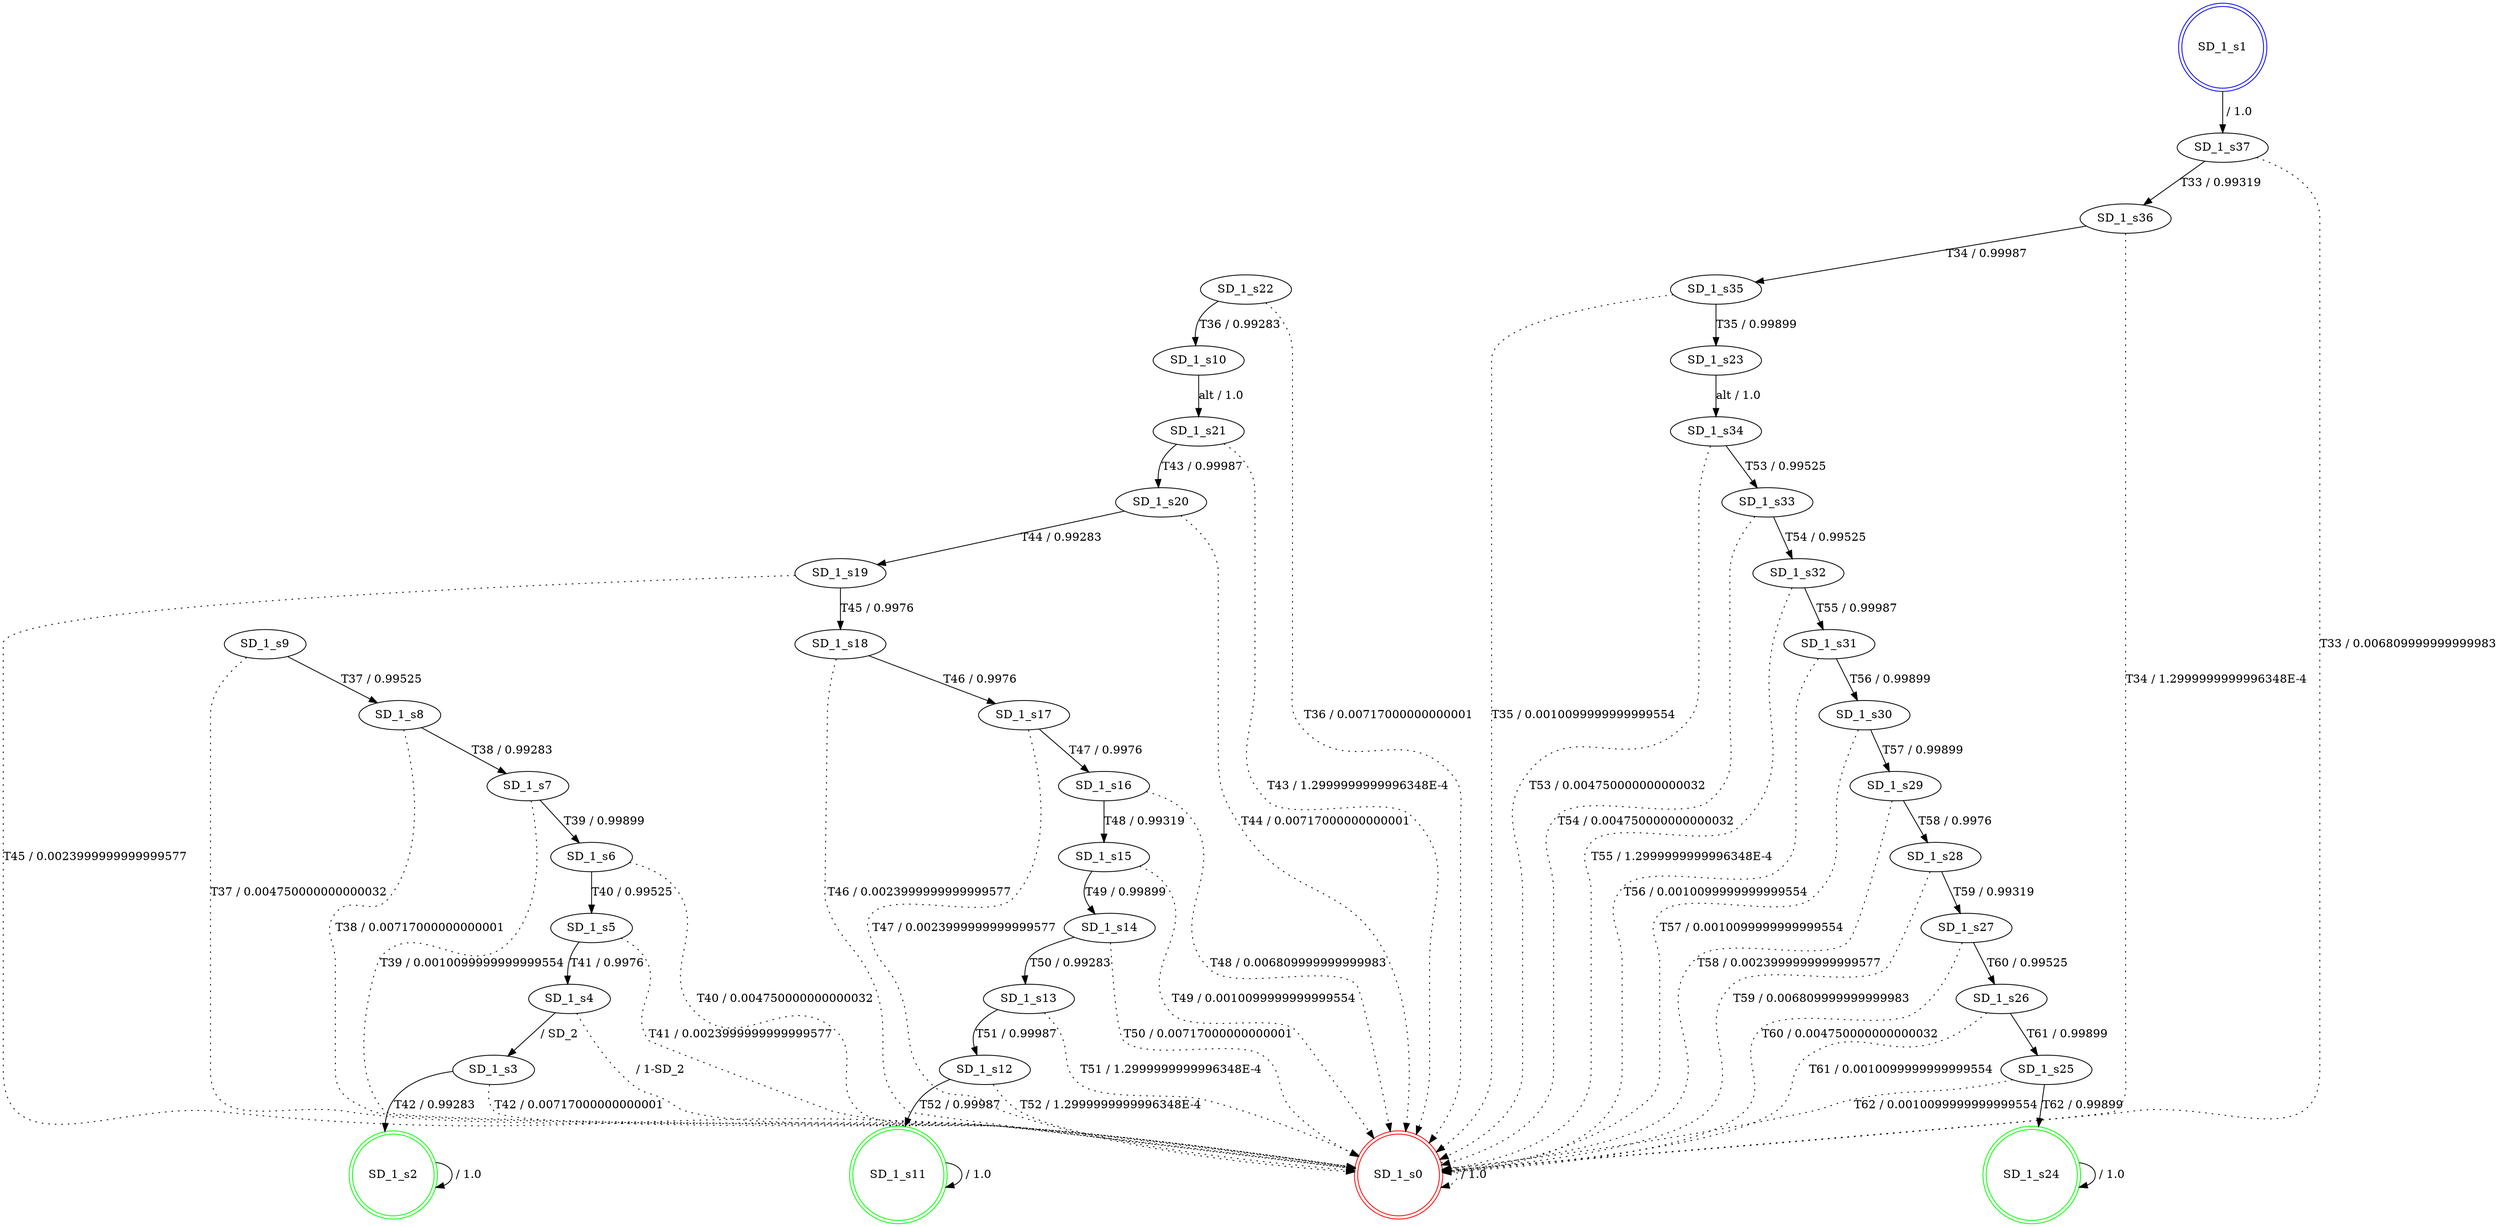 digraph graphname {
SD_1_s0 [label="SD_1_s0",color=red,shape=doublecircle ];
SD_1_s1 [label="SD_1_s1",color=blue,shape=doublecircle ];
SD_1_s2 [label="SD_1_s2",color=green,shape=doublecircle ];
SD_1_s3 [label="SD_1_s3" ];
SD_1_s4 [label="SD_1_s4" ];
SD_1_s5 [label="SD_1_s5" ];
SD_1_s6 [label="SD_1_s6" ];
SD_1_s7 [label="SD_1_s7" ];
SD_1_s8 [label="SD_1_s8" ];
SD_1_s9 [label="SD_1_s9" ];
SD_1_s10 [label="SD_1_s10" ];
SD_1_s11 [label="SD_1_s11",color=green,shape=doublecircle ];
SD_1_s12 [label="SD_1_s12" ];
SD_1_s13 [label="SD_1_s13" ];
SD_1_s14 [label="SD_1_s14" ];
SD_1_s15 [label="SD_1_s15" ];
SD_1_s16 [label="SD_1_s16" ];
SD_1_s17 [label="SD_1_s17" ];
SD_1_s18 [label="SD_1_s18" ];
SD_1_s19 [label="SD_1_s19" ];
SD_1_s20 [label="SD_1_s20" ];
SD_1_s21 [label="SD_1_s21" ];
SD_1_s22 [label="SD_1_s22" ];
SD_1_s23 [label="SD_1_s23" ];
SD_1_s24 [label="SD_1_s24",color=green,shape=doublecircle ];
SD_1_s25 [label="SD_1_s25" ];
SD_1_s26 [label="SD_1_s26" ];
SD_1_s27 [label="SD_1_s27" ];
SD_1_s28 [label="SD_1_s28" ];
SD_1_s29 [label="SD_1_s29" ];
SD_1_s30 [label="SD_1_s30" ];
SD_1_s31 [label="SD_1_s31" ];
SD_1_s32 [label="SD_1_s32" ];
SD_1_s33 [label="SD_1_s33" ];
SD_1_s34 [label="SD_1_s34" ];
SD_1_s35 [label="SD_1_s35" ];
SD_1_s36 [label="SD_1_s36" ];
SD_1_s37 [label="SD_1_s37" ];
SD_1_s0 -> SD_1_s0 [label=" / 1.0", style=dotted];
SD_1_s1 -> SD_1_s37 [label=" / 1.0"];
SD_1_s2 -> SD_1_s2 [label=" / 1.0"];
SD_1_s3 -> SD_1_s2 [label="T42 / 0.99283"];
SD_1_s3 -> SD_1_s0 [label="T42 / 0.00717000000000001", style=dotted];
SD_1_s4 -> SD_1_s3 [label=" / SD_2"];
SD_1_s4 -> SD_1_s0 [label=" / 1-SD_2", style=dotted];
SD_1_s5 -> SD_1_s4 [label="T41 / 0.9976"];
SD_1_s5 -> SD_1_s0 [label="T41 / 0.0023999999999999577", style=dotted];
SD_1_s6 -> SD_1_s5 [label="T40 / 0.99525"];
SD_1_s6 -> SD_1_s0 [label="T40 / 0.004750000000000032", style=dotted];
SD_1_s7 -> SD_1_s6 [label="T39 / 0.99899"];
SD_1_s7 -> SD_1_s0 [label="T39 / 0.0010099999999999554", style=dotted];
SD_1_s8 -> SD_1_s7 [label="T38 / 0.99283"];
SD_1_s8 -> SD_1_s0 [label="T38 / 0.00717000000000001", style=dotted];
SD_1_s9 -> SD_1_s8 [label="T37 / 0.99525"];
SD_1_s9 -> SD_1_s0 [label="T37 / 0.004750000000000032", style=dotted];
SD_1_s10 -> SD_1_s21 [label="alt / 1.0"];
SD_1_s11 -> SD_1_s11 [label=" / 1.0"];
SD_1_s12 -> SD_1_s11 [label="T52 / 0.99987"];
SD_1_s12 -> SD_1_s0 [label="T52 / 1.2999999999996348E-4", style=dotted];
SD_1_s13 -> SD_1_s12 [label="T51 / 0.99987"];
SD_1_s13 -> SD_1_s0 [label="T51 / 1.2999999999996348E-4", style=dotted];
SD_1_s14 -> SD_1_s13 [label="T50 / 0.99283"];
SD_1_s14 -> SD_1_s0 [label="T50 / 0.00717000000000001", style=dotted];
SD_1_s15 -> SD_1_s14 [label="T49 / 0.99899"];
SD_1_s15 -> SD_1_s0 [label="T49 / 0.0010099999999999554", style=dotted];
SD_1_s16 -> SD_1_s15 [label="T48 / 0.99319"];
SD_1_s16 -> SD_1_s0 [label="T48 / 0.006809999999999983", style=dotted];
SD_1_s17 -> SD_1_s16 [label="T47 / 0.9976"];
SD_1_s17 -> SD_1_s0 [label="T47 / 0.0023999999999999577", style=dotted];
SD_1_s18 -> SD_1_s17 [label="T46 / 0.9976"];
SD_1_s18 -> SD_1_s0 [label="T46 / 0.0023999999999999577", style=dotted];
SD_1_s19 -> SD_1_s18 [label="T45 / 0.9976"];
SD_1_s19 -> SD_1_s0 [label="T45 / 0.0023999999999999577", style=dotted];
SD_1_s20 -> SD_1_s19 [label="T44 / 0.99283"];
SD_1_s20 -> SD_1_s0 [label="T44 / 0.00717000000000001", style=dotted];
SD_1_s21 -> SD_1_s20 [label="T43 / 0.99987"];
SD_1_s21 -> SD_1_s0 [label="T43 / 1.2999999999996348E-4", style=dotted];
SD_1_s22 -> SD_1_s10 [label="T36 / 0.99283"];
SD_1_s22 -> SD_1_s0 [label="T36 / 0.00717000000000001", style=dotted];
SD_1_s23 -> SD_1_s34 [label="alt / 1.0"];
SD_1_s24 -> SD_1_s24 [label=" / 1.0"];
SD_1_s25 -> SD_1_s24 [label="T62 / 0.99899"];
SD_1_s25 -> SD_1_s0 [label="T62 / 0.0010099999999999554", style=dotted];
SD_1_s26 -> SD_1_s25 [label="T61 / 0.99899"];
SD_1_s26 -> SD_1_s0 [label="T61 / 0.0010099999999999554", style=dotted];
SD_1_s27 -> SD_1_s26 [label="T60 / 0.99525"];
SD_1_s27 -> SD_1_s0 [label="T60 / 0.004750000000000032", style=dotted];
SD_1_s28 -> SD_1_s27 [label="T59 / 0.99319"];
SD_1_s28 -> SD_1_s0 [label="T59 / 0.006809999999999983", style=dotted];
SD_1_s29 -> SD_1_s28 [label="T58 / 0.9976"];
SD_1_s29 -> SD_1_s0 [label="T58 / 0.0023999999999999577", style=dotted];
SD_1_s30 -> SD_1_s29 [label="T57 / 0.99899"];
SD_1_s30 -> SD_1_s0 [label="T57 / 0.0010099999999999554", style=dotted];
SD_1_s31 -> SD_1_s30 [label="T56 / 0.99899"];
SD_1_s31 -> SD_1_s0 [label="T56 / 0.0010099999999999554", style=dotted];
SD_1_s32 -> SD_1_s31 [label="T55 / 0.99987"];
SD_1_s32 -> SD_1_s0 [label="T55 / 1.2999999999996348E-4", style=dotted];
SD_1_s33 -> SD_1_s32 [label="T54 / 0.99525"];
SD_1_s33 -> SD_1_s0 [label="T54 / 0.004750000000000032", style=dotted];
SD_1_s34 -> SD_1_s33 [label="T53 / 0.99525"];
SD_1_s34 -> SD_1_s0 [label="T53 / 0.004750000000000032", style=dotted];
SD_1_s35 -> SD_1_s23 [label="T35 / 0.99899"];
SD_1_s35 -> SD_1_s0 [label="T35 / 0.0010099999999999554", style=dotted];
SD_1_s36 -> SD_1_s35 [label="T34 / 0.99987"];
SD_1_s36 -> SD_1_s0 [label="T34 / 1.2999999999996348E-4", style=dotted];
SD_1_s37 -> SD_1_s36 [label="T33 / 0.99319"];
SD_1_s37 -> SD_1_s0 [label="T33 / 0.006809999999999983", style=dotted];
}